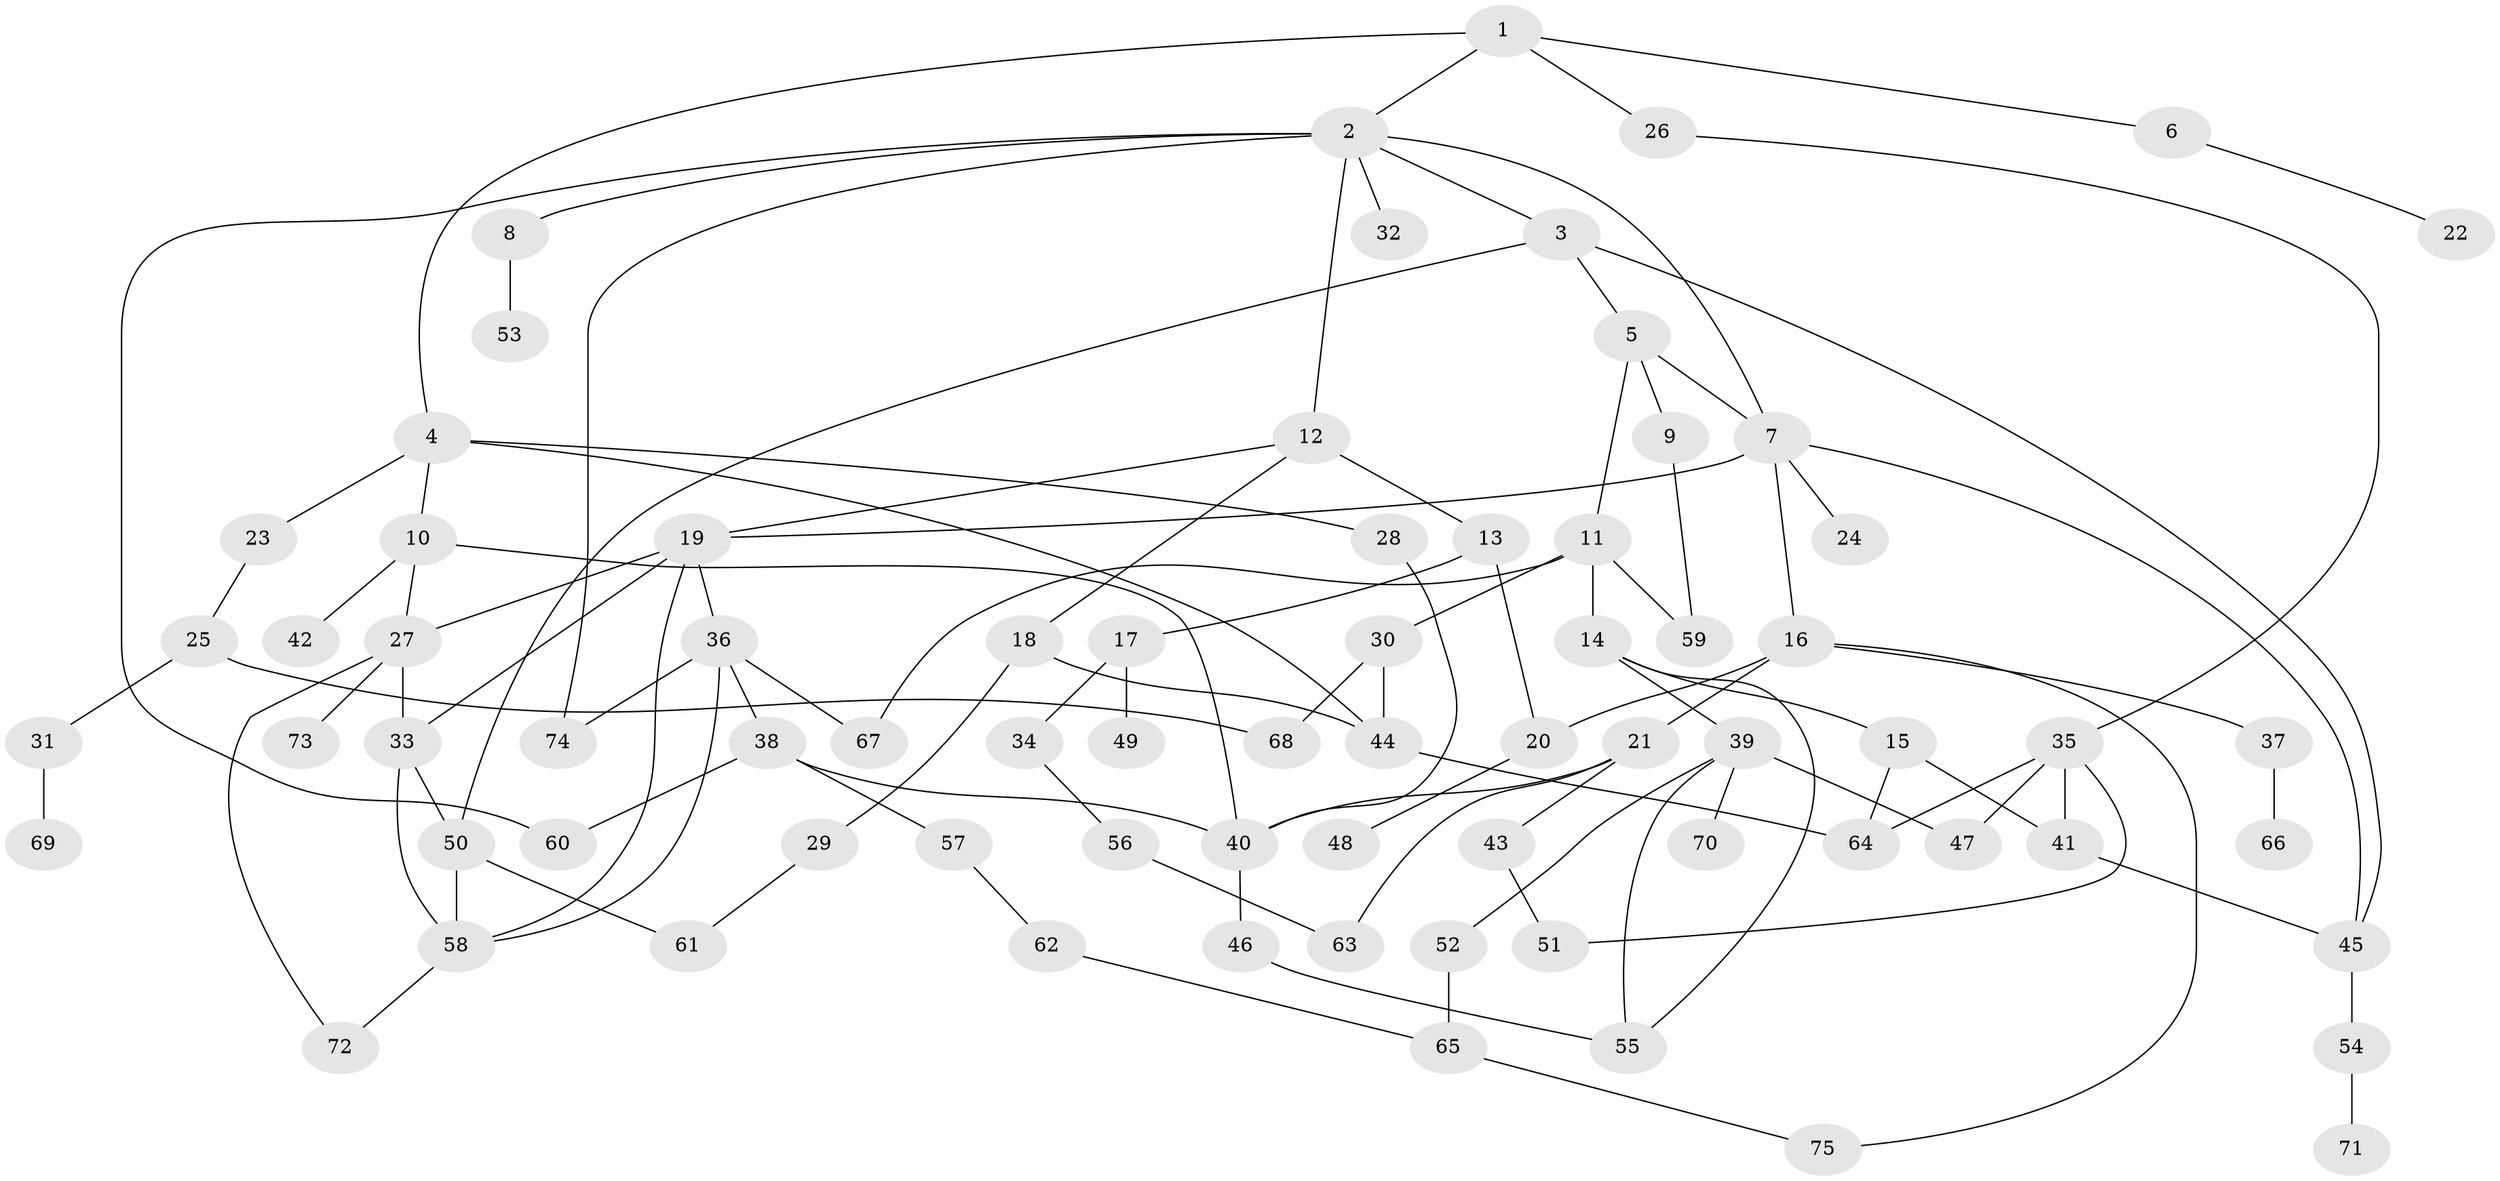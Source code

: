 // coarse degree distribution, {4: 0.15217391304347827, 10: 0.021739130434782608, 6: 0.043478260869565216, 7: 0.06521739130434782, 5: 0.06521739130434782, 2: 0.2608695652173913, 1: 0.21739130434782608, 3: 0.17391304347826086}
// Generated by graph-tools (version 1.1) at 2025/41/03/06/25 10:41:30]
// undirected, 75 vertices, 107 edges
graph export_dot {
graph [start="1"]
  node [color=gray90,style=filled];
  1;
  2;
  3;
  4;
  5;
  6;
  7;
  8;
  9;
  10;
  11;
  12;
  13;
  14;
  15;
  16;
  17;
  18;
  19;
  20;
  21;
  22;
  23;
  24;
  25;
  26;
  27;
  28;
  29;
  30;
  31;
  32;
  33;
  34;
  35;
  36;
  37;
  38;
  39;
  40;
  41;
  42;
  43;
  44;
  45;
  46;
  47;
  48;
  49;
  50;
  51;
  52;
  53;
  54;
  55;
  56;
  57;
  58;
  59;
  60;
  61;
  62;
  63;
  64;
  65;
  66;
  67;
  68;
  69;
  70;
  71;
  72;
  73;
  74;
  75;
  1 -- 2;
  1 -- 4;
  1 -- 6;
  1 -- 26;
  2 -- 3;
  2 -- 7;
  2 -- 8;
  2 -- 12;
  2 -- 32;
  2 -- 60;
  2 -- 74;
  3 -- 5;
  3 -- 45;
  3 -- 50;
  4 -- 10;
  4 -- 23;
  4 -- 28;
  4 -- 44;
  5 -- 9;
  5 -- 11;
  5 -- 7;
  6 -- 22;
  7 -- 16;
  7 -- 19;
  7 -- 24;
  7 -- 45;
  8 -- 53;
  9 -- 59;
  10 -- 27;
  10 -- 42;
  10 -- 40;
  11 -- 14;
  11 -- 30;
  11 -- 59;
  11 -- 67;
  12 -- 13;
  12 -- 18;
  12 -- 19;
  13 -- 17;
  13 -- 20;
  14 -- 15;
  14 -- 39;
  14 -- 55;
  15 -- 41;
  15 -- 64;
  16 -- 21;
  16 -- 37;
  16 -- 75;
  16 -- 20;
  17 -- 34;
  17 -- 49;
  18 -- 29;
  18 -- 44;
  19 -- 36;
  19 -- 27;
  19 -- 58;
  19 -- 33;
  20 -- 48;
  21 -- 43;
  21 -- 63;
  21 -- 40;
  23 -- 25;
  25 -- 31;
  25 -- 68;
  26 -- 35;
  27 -- 33;
  27 -- 72;
  27 -- 73;
  28 -- 40;
  29 -- 61;
  30 -- 44;
  30 -- 68;
  31 -- 69;
  33 -- 50;
  33 -- 58;
  34 -- 56;
  35 -- 47;
  35 -- 51;
  35 -- 64;
  35 -- 41;
  36 -- 38;
  36 -- 67;
  36 -- 58;
  36 -- 74;
  37 -- 66;
  38 -- 57;
  38 -- 60;
  38 -- 40;
  39 -- 52;
  39 -- 55;
  39 -- 70;
  39 -- 47;
  40 -- 46;
  41 -- 45;
  43 -- 51;
  44 -- 64;
  45 -- 54;
  46 -- 55;
  50 -- 61;
  50 -- 58;
  52 -- 65;
  54 -- 71;
  56 -- 63;
  57 -- 62;
  58 -- 72;
  62 -- 65;
  65 -- 75;
}
